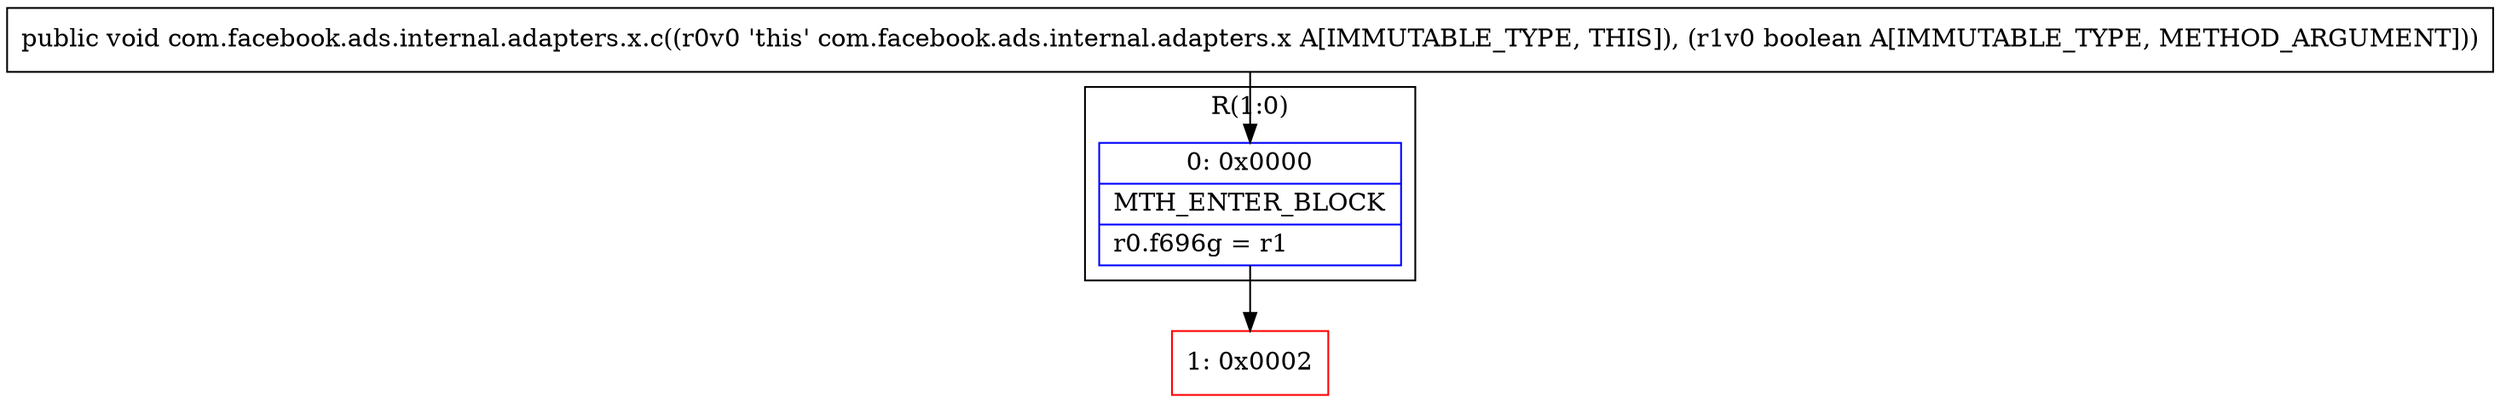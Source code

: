 digraph "CFG forcom.facebook.ads.internal.adapters.x.c(Z)V" {
subgraph cluster_Region_1686543680 {
label = "R(1:0)";
node [shape=record,color=blue];
Node_0 [shape=record,label="{0\:\ 0x0000|MTH_ENTER_BLOCK\l|r0.f696g = r1\l}"];
}
Node_1 [shape=record,color=red,label="{1\:\ 0x0002}"];
MethodNode[shape=record,label="{public void com.facebook.ads.internal.adapters.x.c((r0v0 'this' com.facebook.ads.internal.adapters.x A[IMMUTABLE_TYPE, THIS]), (r1v0 boolean A[IMMUTABLE_TYPE, METHOD_ARGUMENT])) }"];
MethodNode -> Node_0;
Node_0 -> Node_1;
}


